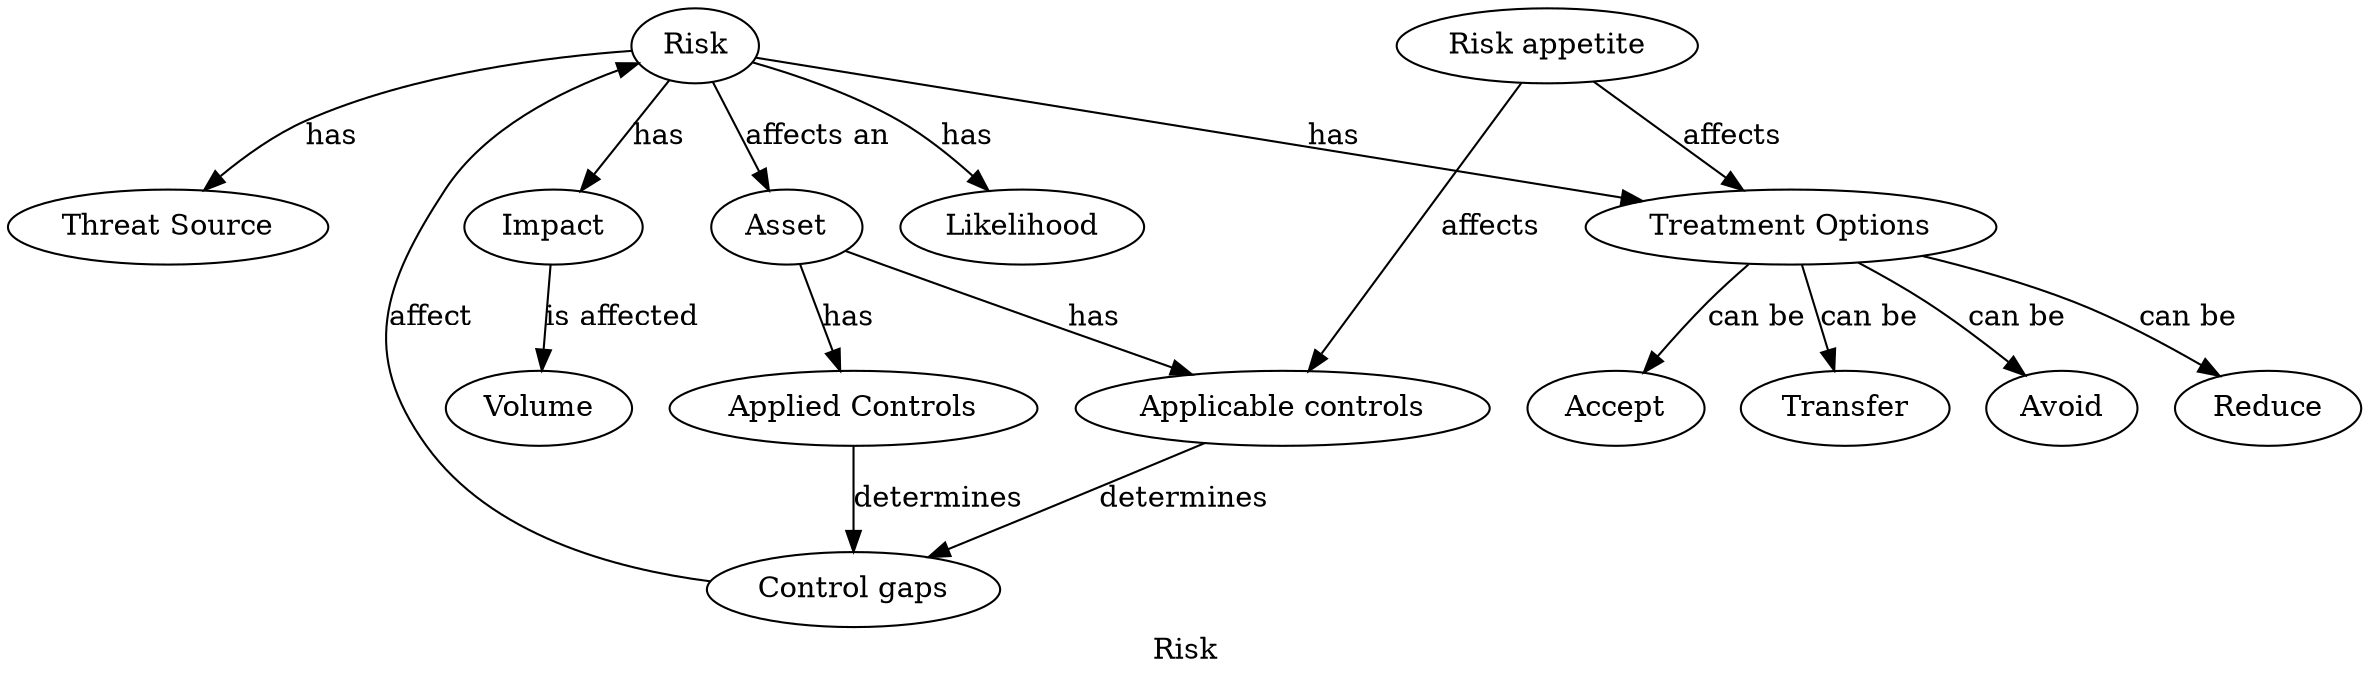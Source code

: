 digraph G {
label = "Risk"

Risk [label="Risk"]
Impact [label="Impact"]
Likelihood [label="Likelihood"]
Volume [label="Volume"]
Asset [label="Asset"]
ThreatSrc [label="Threat Source"]
AppliedCtrl [label="Applied Controls"]
ApplicCtrl [label="Applicable controls"]
CtrlGaps [label="Control gaps"]
TreatOpt [label="Treatment Options"]
Accept [label="Accept"]
Transfer [label="Transfer"]
Avoid [label="Avoid"]
Reduce [label="Reduce"]
RiskAppt [label="Risk appetite"]

Risk -> Impact [label="has"]
Risk -> Likelihood [label="has"]
Impact -> Volume [label="is affected"]
Risk -> ThreatSrc [label="has"]
Risk -> Asset [label="affects an"]
Asset -> AppliedCtrl [label="has"]
Asset -> ApplicCtrl [label="has"]
AppliedCtrl -> CtrlGaps [label="determines"]
ApplicCtrl -> CtrlGaps [label="determines"]

CtrlGaps -> Risk [label="affect"]

Risk -> TreatOpt [label="has"]
TreatOpt -> Accept [label="can be"]
TreatOpt -> Transfer [label="can be"]
TreatOpt -> Avoid [label="can be"]
TreatOpt -> Reduce [label="can be"]

RiskAppt -> ApplicCtrl [label="affects"]
RiskAppt -> TreatOpt [label="affects"]

}
